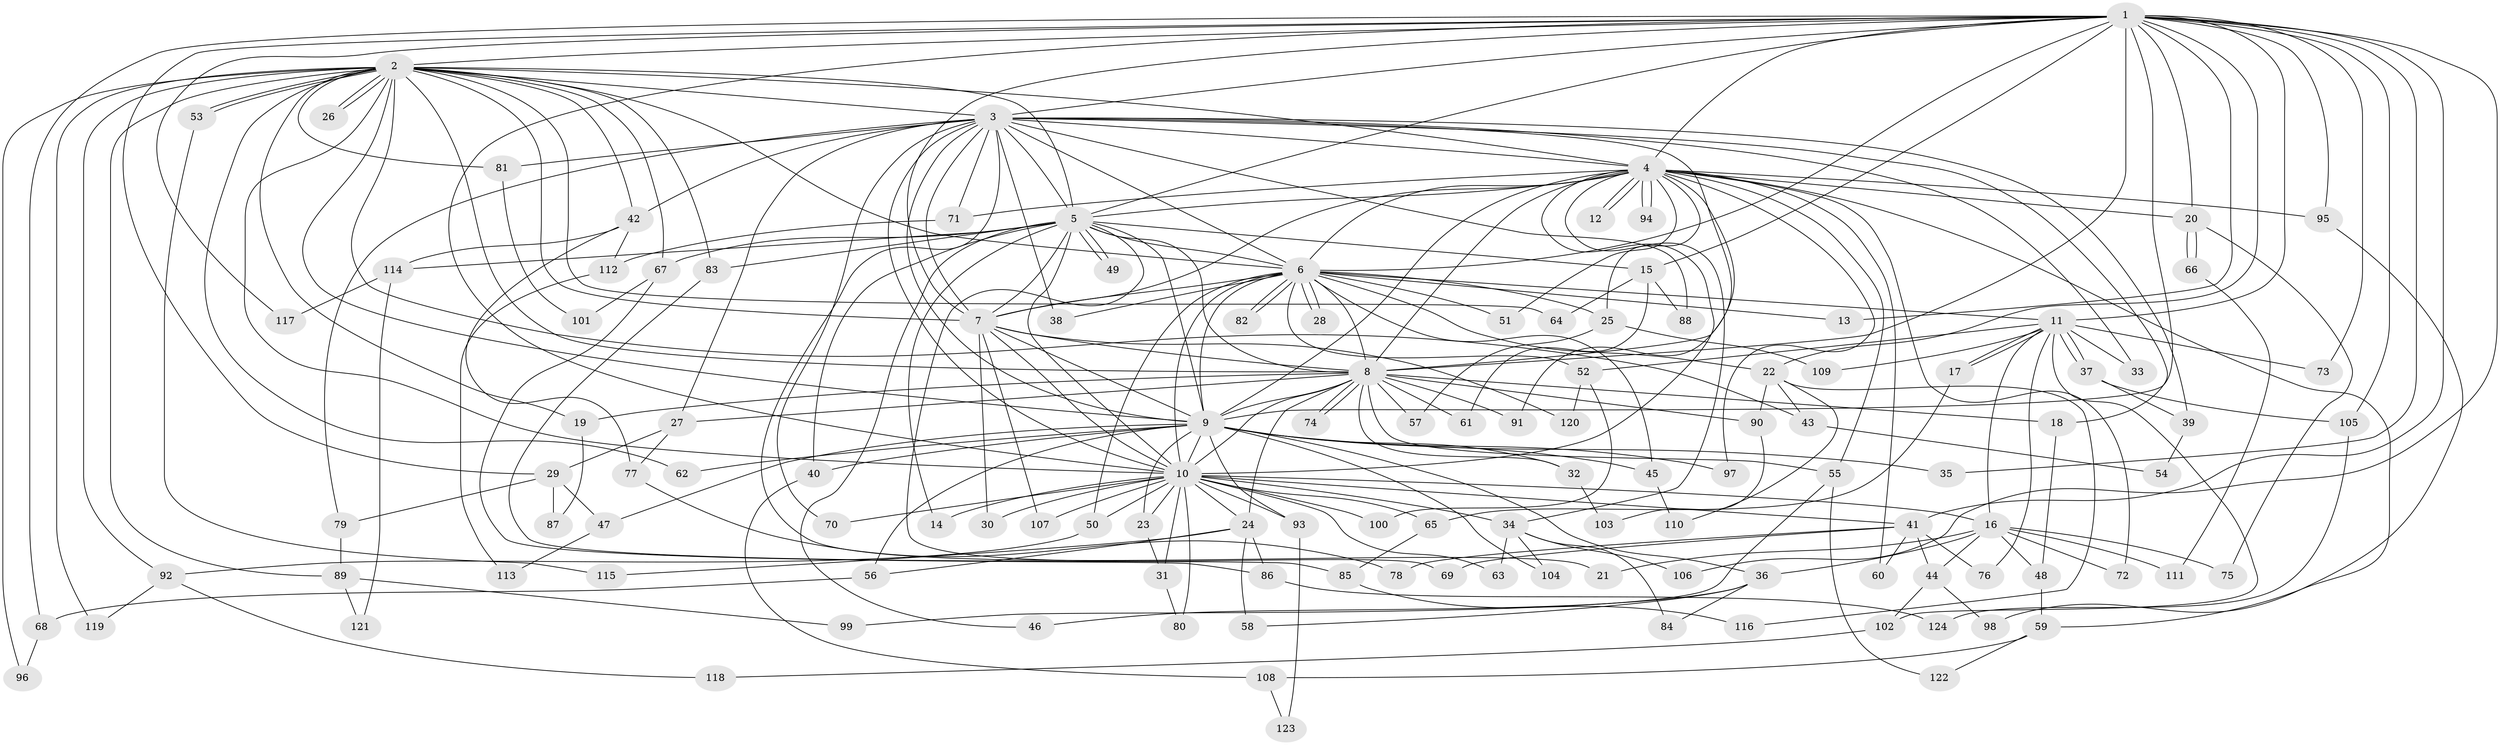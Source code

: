 // coarse degree distribution, {22: 0.010526315789473684, 23: 0.021052631578947368, 31: 0.010526315789473684, 24: 0.010526315789473684, 18: 0.021052631578947368, 21: 0.010526315789473684, 12: 0.021052631578947368, 2: 0.45263157894736844, 5: 0.031578947368421054, 4: 0.1368421052631579, 3: 0.21052631578947367, 6: 0.031578947368421054, 1: 0.021052631578947368, 7: 0.010526315789473684}
// Generated by graph-tools (version 1.1) at 2025/41/03/06/25 10:41:41]
// undirected, 124 vertices, 273 edges
graph export_dot {
graph [start="1"]
  node [color=gray90,style=filled];
  1;
  2;
  3;
  4;
  5;
  6;
  7;
  8;
  9;
  10;
  11;
  12;
  13;
  14;
  15;
  16;
  17;
  18;
  19;
  20;
  21;
  22;
  23;
  24;
  25;
  26;
  27;
  28;
  29;
  30;
  31;
  32;
  33;
  34;
  35;
  36;
  37;
  38;
  39;
  40;
  41;
  42;
  43;
  44;
  45;
  46;
  47;
  48;
  49;
  50;
  51;
  52;
  53;
  54;
  55;
  56;
  57;
  58;
  59;
  60;
  61;
  62;
  63;
  64;
  65;
  66;
  67;
  68;
  69;
  70;
  71;
  72;
  73;
  74;
  75;
  76;
  77;
  78;
  79;
  80;
  81;
  82;
  83;
  84;
  85;
  86;
  87;
  88;
  89;
  90;
  91;
  92;
  93;
  94;
  95;
  96;
  97;
  98;
  99;
  100;
  101;
  102;
  103;
  104;
  105;
  106;
  107;
  108;
  109;
  110;
  111;
  112;
  113;
  114;
  115;
  116;
  117;
  118;
  119;
  120;
  121;
  122;
  123;
  124;
  1 -- 2;
  1 -- 3;
  1 -- 4;
  1 -- 5;
  1 -- 6;
  1 -- 7;
  1 -- 8;
  1 -- 9;
  1 -- 10;
  1 -- 11;
  1 -- 13;
  1 -- 15;
  1 -- 20;
  1 -- 22;
  1 -- 29;
  1 -- 35;
  1 -- 41;
  1 -- 68;
  1 -- 73;
  1 -- 95;
  1 -- 105;
  1 -- 106;
  1 -- 117;
  2 -- 3;
  2 -- 4;
  2 -- 5;
  2 -- 6;
  2 -- 7;
  2 -- 8;
  2 -- 9;
  2 -- 10;
  2 -- 19;
  2 -- 26;
  2 -- 26;
  2 -- 42;
  2 -- 43;
  2 -- 53;
  2 -- 53;
  2 -- 62;
  2 -- 64;
  2 -- 67;
  2 -- 81;
  2 -- 83;
  2 -- 89;
  2 -- 92;
  2 -- 96;
  2 -- 119;
  3 -- 4;
  3 -- 5;
  3 -- 6;
  3 -- 7;
  3 -- 8;
  3 -- 9;
  3 -- 10;
  3 -- 18;
  3 -- 21;
  3 -- 27;
  3 -- 33;
  3 -- 38;
  3 -- 39;
  3 -- 42;
  3 -- 70;
  3 -- 71;
  3 -- 79;
  3 -- 81;
  3 -- 88;
  4 -- 5;
  4 -- 6;
  4 -- 7;
  4 -- 8;
  4 -- 9;
  4 -- 10;
  4 -- 12;
  4 -- 12;
  4 -- 20;
  4 -- 25;
  4 -- 34;
  4 -- 51;
  4 -- 55;
  4 -- 59;
  4 -- 60;
  4 -- 71;
  4 -- 72;
  4 -- 91;
  4 -- 94;
  4 -- 94;
  4 -- 95;
  4 -- 97;
  5 -- 6;
  5 -- 7;
  5 -- 8;
  5 -- 9;
  5 -- 10;
  5 -- 14;
  5 -- 15;
  5 -- 40;
  5 -- 46;
  5 -- 49;
  5 -- 49;
  5 -- 67;
  5 -- 69;
  5 -- 83;
  5 -- 114;
  6 -- 7;
  6 -- 8;
  6 -- 9;
  6 -- 10;
  6 -- 11;
  6 -- 13;
  6 -- 22;
  6 -- 25;
  6 -- 28;
  6 -- 28;
  6 -- 38;
  6 -- 45;
  6 -- 50;
  6 -- 51;
  6 -- 52;
  6 -- 82;
  6 -- 82;
  7 -- 8;
  7 -- 9;
  7 -- 10;
  7 -- 30;
  7 -- 107;
  7 -- 120;
  8 -- 9;
  8 -- 10;
  8 -- 18;
  8 -- 19;
  8 -- 24;
  8 -- 27;
  8 -- 32;
  8 -- 55;
  8 -- 57;
  8 -- 61;
  8 -- 74;
  8 -- 74;
  8 -- 90;
  8 -- 91;
  9 -- 10;
  9 -- 23;
  9 -- 32;
  9 -- 35;
  9 -- 36;
  9 -- 40;
  9 -- 45;
  9 -- 47;
  9 -- 56;
  9 -- 62;
  9 -- 93;
  9 -- 97;
  9 -- 104;
  10 -- 14;
  10 -- 16;
  10 -- 23;
  10 -- 24;
  10 -- 30;
  10 -- 31;
  10 -- 34;
  10 -- 41;
  10 -- 50;
  10 -- 63;
  10 -- 65;
  10 -- 70;
  10 -- 80;
  10 -- 93;
  10 -- 100;
  10 -- 107;
  11 -- 16;
  11 -- 17;
  11 -- 17;
  11 -- 33;
  11 -- 37;
  11 -- 37;
  11 -- 52;
  11 -- 73;
  11 -- 76;
  11 -- 102;
  11 -- 109;
  15 -- 61;
  15 -- 64;
  15 -- 88;
  16 -- 21;
  16 -- 36;
  16 -- 44;
  16 -- 48;
  16 -- 72;
  16 -- 75;
  16 -- 111;
  17 -- 65;
  18 -- 48;
  19 -- 87;
  20 -- 66;
  20 -- 66;
  20 -- 75;
  22 -- 43;
  22 -- 90;
  22 -- 110;
  22 -- 116;
  23 -- 31;
  24 -- 56;
  24 -- 58;
  24 -- 86;
  24 -- 115;
  25 -- 57;
  25 -- 109;
  27 -- 29;
  27 -- 77;
  29 -- 47;
  29 -- 79;
  29 -- 87;
  31 -- 80;
  32 -- 103;
  34 -- 63;
  34 -- 84;
  34 -- 104;
  34 -- 106;
  36 -- 46;
  36 -- 58;
  36 -- 84;
  37 -- 39;
  37 -- 105;
  39 -- 54;
  40 -- 108;
  41 -- 44;
  41 -- 60;
  41 -- 69;
  41 -- 76;
  41 -- 78;
  42 -- 77;
  42 -- 112;
  42 -- 114;
  43 -- 54;
  44 -- 98;
  44 -- 102;
  45 -- 110;
  47 -- 113;
  48 -- 59;
  50 -- 92;
  52 -- 100;
  52 -- 120;
  53 -- 115;
  55 -- 99;
  55 -- 122;
  56 -- 68;
  59 -- 108;
  59 -- 122;
  65 -- 85;
  66 -- 111;
  67 -- 86;
  67 -- 101;
  68 -- 96;
  71 -- 112;
  77 -- 78;
  79 -- 89;
  81 -- 101;
  83 -- 85;
  85 -- 116;
  86 -- 124;
  89 -- 99;
  89 -- 121;
  90 -- 103;
  92 -- 118;
  92 -- 119;
  93 -- 123;
  95 -- 98;
  102 -- 118;
  105 -- 124;
  108 -- 123;
  112 -- 113;
  114 -- 117;
  114 -- 121;
}
